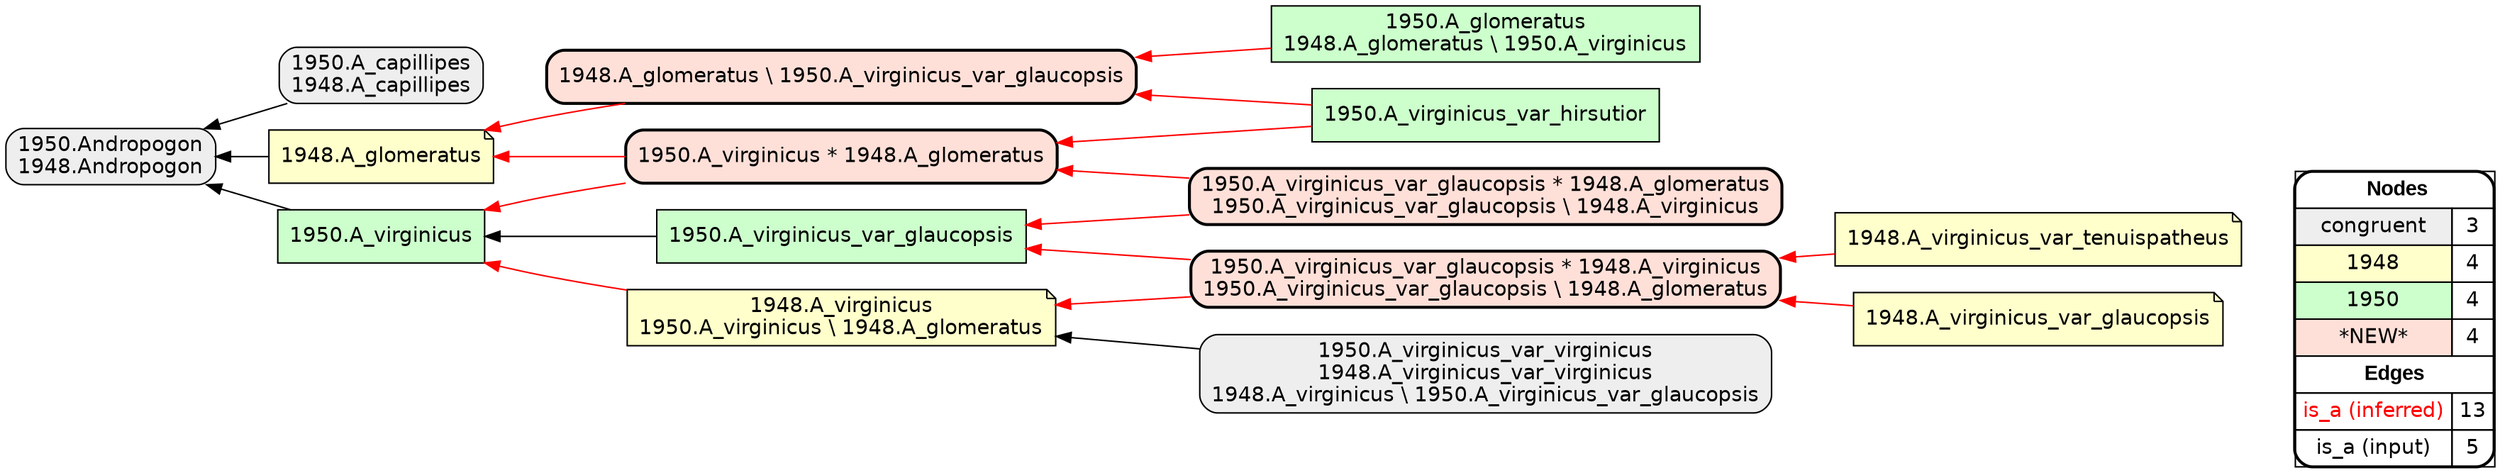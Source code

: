 digraph{
rankdir=RL
node[shape=box style="filled,rounded" fillcolor="#EEEEEE" fontname="helvetica"] 
"1950.Andropogon\n1948.Andropogon"
"1950.A_virginicus_var_virginicus\n1948.A_virginicus_var_virginicus\n1948.A_virginicus \\ 1950.A_virginicus_var_glaucopsis"
"1950.A_capillipes\n1948.A_capillipes"
node[shape=note style=filled fillcolor="#FFFFCC" fontname="helvetica"] 
"1948.A_virginicus_var_tenuispatheus"
"1948.A_virginicus\n1950.A_virginicus \\ 1948.A_glomeratus"
"1948.A_glomeratus"
"1948.A_virginicus_var_glaucopsis"
node[shape=box style=filled fillcolor="#CCFFCC" fontname="helvetica"] 
"1950.A_virginicus"
"1950.A_virginicus_var_glaucopsis"
"1950.A_glomeratus\n1948.A_glomeratus \\ 1950.A_virginicus"
"1950.A_virginicus_var_hirsutior"
node[shape=box style="filled,rounded,bold" fillcolor="#FFE0D8" fontname="helvetica"] 
"1948.A_glomeratus \\ 1950.A_virginicus_var_glaucopsis"
"1950.A_virginicus * 1948.A_glomeratus"
"1950.A_virginicus_var_glaucopsis * 1948.A_virginicus\n1950.A_virginicus_var_glaucopsis \\ 1948.A_glomeratus"
"1950.A_virginicus_var_glaucopsis * 1948.A_glomeratus\n1950.A_virginicus_var_glaucopsis \\ 1948.A_virginicus"
edge[arrowhead=normal style=dotted color="#000000" constraint=true penwidth=1]
edge[arrowhead=normal style=solid color="#FF0000" constraint=true penwidth=1]
"1948.A_virginicus\n1950.A_virginicus \\ 1948.A_glomeratus" -> "1950.A_virginicus"
"1950.A_virginicus_var_glaucopsis * 1948.A_virginicus\n1950.A_virginicus_var_glaucopsis \\ 1948.A_glomeratus" -> "1950.A_virginicus_var_glaucopsis"
"1948.A_virginicus_var_glaucopsis" -> "1950.A_virginicus_var_glaucopsis * 1948.A_virginicus\n1950.A_virginicus_var_glaucopsis \\ 1948.A_glomeratus"
"1948.A_virginicus_var_tenuispatheus" -> "1950.A_virginicus_var_glaucopsis * 1948.A_virginicus\n1950.A_virginicus_var_glaucopsis \\ 1948.A_glomeratus"
"1950.A_glomeratus\n1948.A_glomeratus \\ 1950.A_virginicus" -> "1948.A_glomeratus \\ 1950.A_virginicus_var_glaucopsis"
"1948.A_glomeratus \\ 1950.A_virginicus_var_glaucopsis" -> "1948.A_glomeratus"
"1950.A_virginicus_var_glaucopsis * 1948.A_glomeratus\n1950.A_virginicus_var_glaucopsis \\ 1948.A_virginicus" -> "1950.A_virginicus * 1948.A_glomeratus"
"1950.A_virginicus_var_glaucopsis * 1948.A_virginicus\n1950.A_virginicus_var_glaucopsis \\ 1948.A_glomeratus" -> "1948.A_virginicus\n1950.A_virginicus \\ 1948.A_glomeratus"
"1950.A_virginicus_var_hirsutior" -> "1950.A_virginicus * 1948.A_glomeratus"
"1950.A_virginicus_var_hirsutior" -> "1948.A_glomeratus \\ 1950.A_virginicus_var_glaucopsis"
"1950.A_virginicus * 1948.A_glomeratus" -> "1950.A_virginicus"
"1950.A_virginicus_var_glaucopsis * 1948.A_glomeratus\n1950.A_virginicus_var_glaucopsis \\ 1948.A_virginicus" -> "1950.A_virginicus_var_glaucopsis"
"1950.A_virginicus * 1948.A_glomeratus" -> "1948.A_glomeratus"
edge[arrowhead=normal style=solid color="#000000" constraint=true penwidth=1]
"1948.A_glomeratus" -> "1950.Andropogon\n1948.Andropogon"
"1950.A_capillipes\n1948.A_capillipes" -> "1950.Andropogon\n1948.Andropogon"
"1950.A_virginicus" -> "1950.Andropogon\n1948.Andropogon"
"1950.A_virginicus_var_glaucopsis" -> "1950.A_virginicus"
"1950.A_virginicus_var_virginicus\n1948.A_virginicus_var_virginicus\n1948.A_virginicus \\ 1950.A_virginicus_var_glaucopsis" -> "1948.A_virginicus\n1950.A_virginicus \\ 1948.A_glomeratus"
node[shape=box] 
{rank=source Legend [fillcolor= white margin=0 label=< 
 <TABLE BORDER="0" CELLBORDER="1" CELLSPACING="0" CELLPADDING="4"> 
<TR> <TD COLSPAN="2"><font face="Arial Black"> Nodes</font></TD> </TR> 
<TR> 
 <TD bgcolor="#EEEEEE" fontname="helvetica">congruent</TD> 
 <TD>3</TD> 
 </TR> 
<TR> 
 <TD bgcolor="#FFFFCC" fontname="helvetica">1948</TD> 
 <TD>4</TD> 
 </TR> 
<TR> 
 <TD bgcolor="#CCFFCC" fontname="helvetica">1950</TD> 
 <TD>4</TD> 
 </TR> 
<TR> 
 <TD bgcolor="#FFE0D8" fontname="helvetica">*NEW*</TD> 
 <TD>4</TD> 
 </TR> 
<TR> <TD COLSPAN="2"><font face = "Arial Black"> Edges </font></TD> </TR> 
<TR> 
 <TD><font color ="#FF0000">is_a (inferred)</font></TD><TD>13</TD>
</TR>
<TR> 
 <TD><font color ="#000000">is_a (input)</font></TD><TD>5</TD>
</TR>
</TABLE> 
 >] } 
}